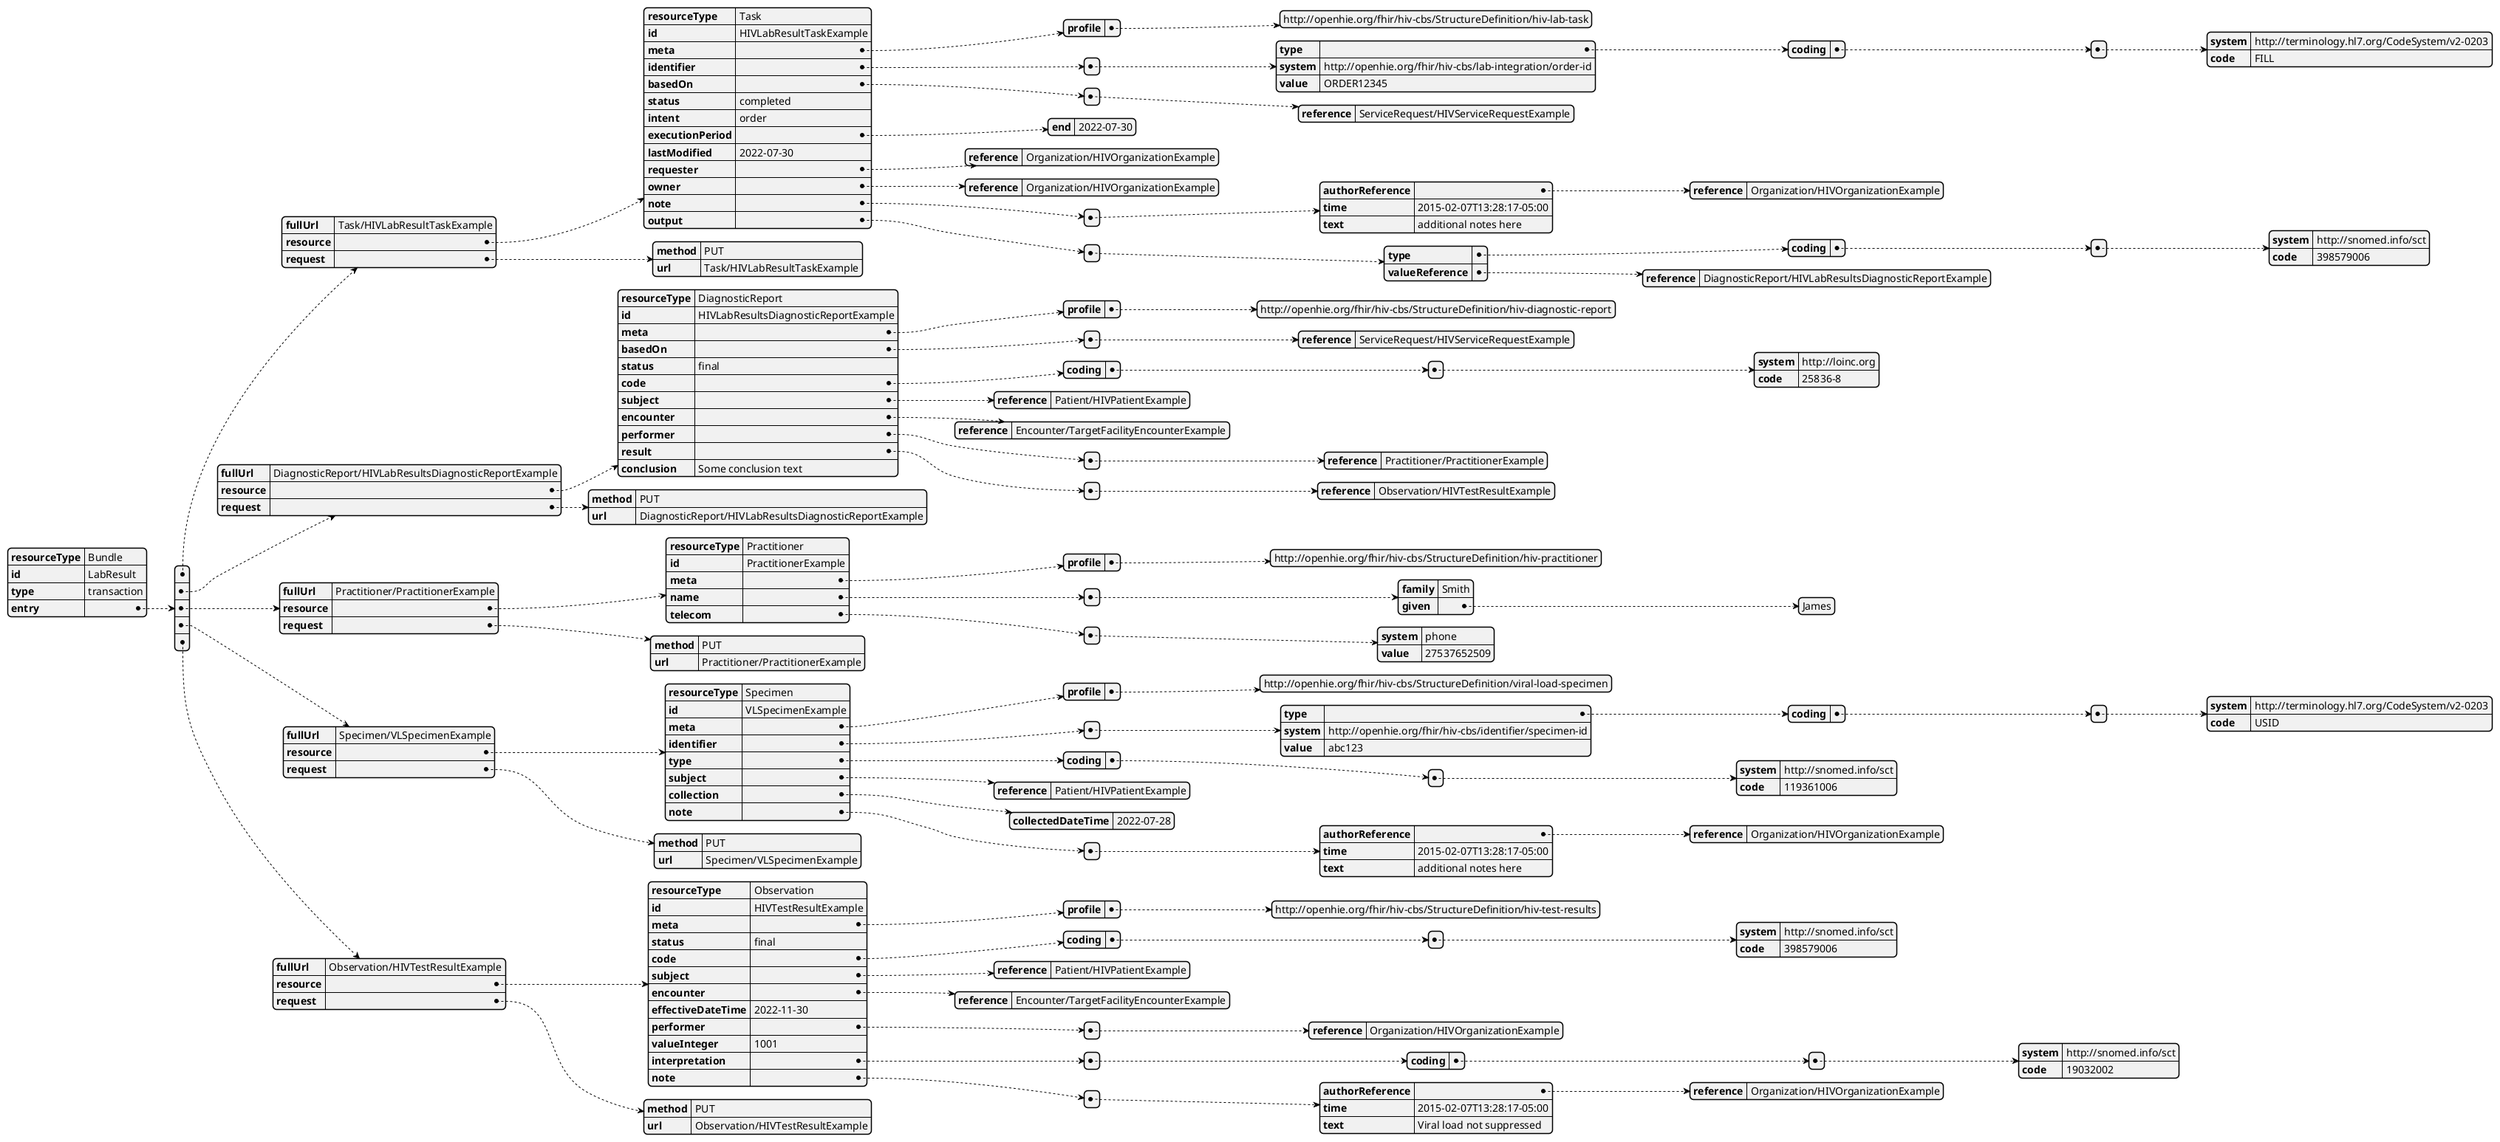 @startjson lab-result-bundle
{
  "resourceType" : "Bundle",
  "id" : "LabResult",
  "type" : "transaction",
  "entry" : [{
    "fullUrl" : "Task/HIVLabResultTaskExample",
    "resource" : {
      "resourceType" : "Task",
      "id" : "HIVLabResultTaskExample",
      "meta" : {
        "profile" : ["http://openhie.org/fhir/hiv-cbs/StructureDefinition/hiv-lab-task"]
      },
    
      "identifier" : [{
        "type" : {
          "coding" : [{
            "system" : "http://terminology.hl7.org/CodeSystem/v2-0203",
            "code" : "FILL"
          }]
        },
        "system" : "http://openhie.org/fhir/hiv-cbs/lab-integration/order-id",
        "value" : "ORDER12345"
      }],
      "basedOn" : [{
        "reference" : "ServiceRequest/HIVServiceRequestExample"
      }],
      "status" : "completed",
      "intent" : "order",
      "executionPeriod" : {
        "end" : "2022-07-30"
      },
      "lastModified" : "2022-07-30",
      "requester" : {
        "reference" : "Organization/HIVOrganizationExample"
      },
      "owner" : {
        "reference" : "Organization/HIVOrganizationExample"
      },
      "note" : [{
        "authorReference" : {
          "reference" : "Organization/HIVOrganizationExample"
        },
        "time" : "2015-02-07T13:28:17-05:00",
        "text" : "additional notes here"
      }],
      "output" : [{
        "type" : {
          "coding" : [{
            "system" : "http://snomed.info/sct",
            "code" : "398579006"
          }]
        },
        "valueReference" : {
          "reference" : "DiagnosticReport/HIVLabResultsDiagnosticReportExample"
        }
      }]
    },
    "request" : {
      "method" : "PUT",
      "url" : "Task/HIVLabResultTaskExample"
    }
  },
  {
    "fullUrl" : "DiagnosticReport/HIVLabResultsDiagnosticReportExample",
    "resource" : {
      "resourceType" : "DiagnosticReport",
      "id" : "HIVLabResultsDiagnosticReportExample",
      "meta" : {
        "profile" : ["http://openhie.org/fhir/hiv-cbs/StructureDefinition/hiv-diagnostic-report"]
      },
     
      "basedOn" : [{
        "reference" : "ServiceRequest/HIVServiceRequestExample"
      }],
      "status" : "final",
      "code" : {
        "coding" : [{
          "system" : "http://loinc.org",
          "code" : "25836-8"
        }]
      },
      "subject" : {
        "reference" : "Patient/HIVPatientExample"
      },
      "encounter" : {
        "reference" : "Encounter/TargetFacilityEncounterExample"
      },
      "performer" : [{
        "reference" : "Practitioner/PractitionerExample"
      }],
      "result" : [{
        "reference" : "Observation/HIVTestResultExample"
      }],
      "conclusion" : "Some conclusion text"
    },
    "request" : {
      "method" : "PUT",
      "url" : "DiagnosticReport/HIVLabResultsDiagnosticReportExample"
    }
  },
  {
    "fullUrl" : "Practitioner/PractitionerExample",
    "resource" : {
      "resourceType" : "Practitioner",
      "id" : "PractitionerExample",
      "meta" : {
        "profile" : ["http://openhie.org/fhir/hiv-cbs/StructureDefinition/hiv-practitioner"]
      },
    
      "name" : [{
        "family" : "Smith",
        "given" : ["James"]
      }],
      "telecom" : [{
        "system" : "phone",
        "value" : "27537652509"
      }]
    },
    "request" : {
      "method" : "PUT",
      "url" : "Practitioner/PractitionerExample"
    }
  },
  {
    "fullUrl" : "Specimen/VLSpecimenExample",
    "resource" : {
      "resourceType" : "Specimen",
      "id" : "VLSpecimenExample",
      "meta" : {
        "profile" : ["http://openhie.org/fhir/hiv-cbs/StructureDefinition/viral-load-specimen"]
      },
    
      "identifier" : [{
        "type" : {
          "coding" : [{
            "system" : "http://terminology.hl7.org/CodeSystem/v2-0203",
            "code" : "USID"
          }]
        },
        "system" : "http://openhie.org/fhir/hiv-cbs/identifier/specimen-id",
        "value" : "abc123"
      }],
      "type" : {
        "coding" : [{
          "system" : "http://snomed.info/sct",
          "code" : "119361006"
        }]
      },
      "subject" : {
        "reference" : "Patient/HIVPatientExample"
      },
      "collection" : {
        "collectedDateTime" : "2022-07-28"
      },
      "note" : [{
        "authorReference" : {
          "reference" : "Organization/HIVOrganizationExample"
        },
        "time" : "2015-02-07T13:28:17-05:00",
        "text" : "additional notes here"
      }]
    },
    "request" : {
      "method" : "PUT",
      "url" : "Specimen/VLSpecimenExample"
    }
  },
  {
    "fullUrl" : "Observation/HIVTestResultExample",
    "resource" : {
      "resourceType" : "Observation",
      "id" : "HIVTestResultExample",
      "meta" : {
        "profile" : ["http://openhie.org/fhir/hiv-cbs/StructureDefinition/hiv-test-results"]
      },
     
      "status" : "final",
      "code" : {
        "coding" : [{
          "system" : "http://snomed.info/sct",
          "code" : "398579006"
        }]
      },
      "subject" : {
        "reference" : "Patient/HIVPatientExample"
      },
      "encounter" : {
        "reference" : "Encounter/TargetFacilityEncounterExample"
      },
      "effectiveDateTime" : "2022-11-30",
      "performer" : [{
        "reference" : "Organization/HIVOrganizationExample"
      }],
      "valueInteger" : 1001,
      "interpretation" : [{
        "coding" : [{
          "system" : "http://snomed.info/sct",
          "code" : "19032002"
        }]
      }],
      "note" : [{
        "authorReference" : {
          "reference" : "Organization/HIVOrganizationExample"
        },
        "time" : "2015-02-07T13:28:17-05:00",
        "text" : "Viral load not suppressed"
      }]
    },
    "request" : {
      "method" : "PUT",
      "url" : "Observation/HIVTestResultExample"
    }
  }]
}
@endjson